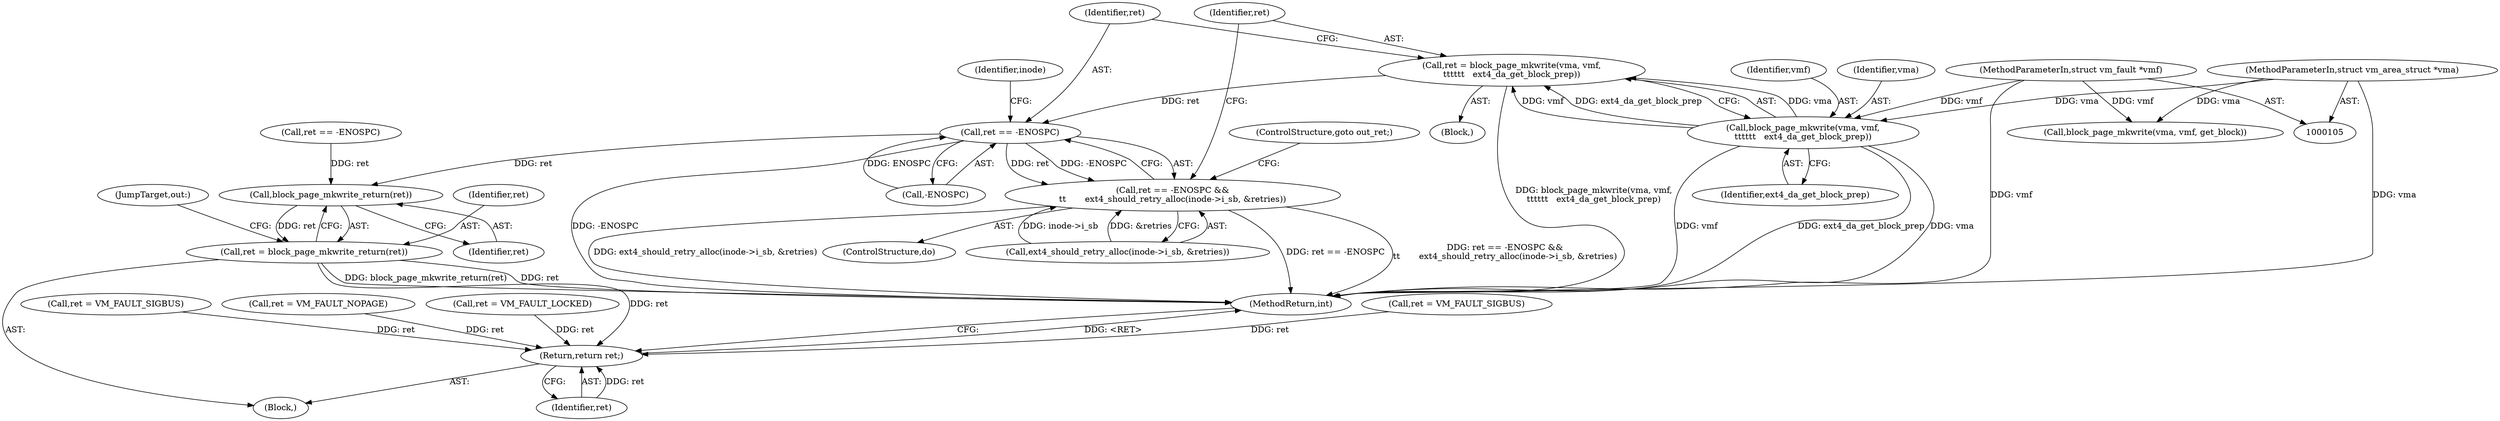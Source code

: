 digraph "0_linux_ea3d7209ca01da209cda6f0dea8be9cc4b7a933b_5@API" {
"1000174" [label="(Call,ret = block_page_mkwrite(vma, vmf,\n\t\t\t\t\t\t   ext4_da_get_block_prep))"];
"1000176" [label="(Call,block_page_mkwrite(vma, vmf,\n\t\t\t\t\t\t   ext4_da_get_block_prep))"];
"1000106" [label="(MethodParameterIn,struct vm_area_struct *vma)"];
"1000107" [label="(MethodParameterIn,struct vm_fault *vmf)"];
"1000181" [label="(Call,ret == -ENOSPC)"];
"1000180" [label="(Call,ret == -ENOSPC &&\n\t\t       ext4_should_retry_alloc(inode->i_sb, &retries))"];
"1000334" [label="(Call,block_page_mkwrite_return(ret))"];
"1000332" [label="(Call,ret = block_page_mkwrite_return(ret))"];
"1000347" [label="(Return,return ret;)"];
"1000191" [label="(ControlStructure,goto out_ret;)"];
"1000106" [label="(MethodParameterIn,struct vm_area_struct *vma)"];
"1000177" [label="(Identifier,vma)"];
"1000176" [label="(Call,block_page_mkwrite(vma, vmf,\n\t\t\t\t\t\t   ext4_da_get_block_prep))"];
"1000183" [label="(Call,-ENOSPC)"];
"1000174" [label="(Call,ret = block_page_mkwrite(vma, vmf,\n\t\t\t\t\t\t   ext4_da_get_block_prep))"];
"1000179" [label="(Identifier,ext4_da_get_block_prep)"];
"1000332" [label="(Call,ret = block_page_mkwrite_return(ret))"];
"1000307" [label="(Call,ret = VM_FAULT_SIGBUS)"];
"1000180" [label="(Call,ret == -ENOSPC &&\n\t\t       ext4_should_retry_alloc(inode->i_sb, &retries))"];
"1000284" [label="(Call,block_page_mkwrite(vma, vmf, get_block))"];
"1000347" [label="(Return,return ret;)"];
"1000187" [label="(Identifier,inode)"];
"1000173" [label="(Block,)"];
"1000336" [label="(JumpTarget,out:)"];
"1000107" [label="(MethodParameterIn,struct vm_fault *vmf)"];
"1000108" [label="(Block,)"];
"1000348" [label="(Identifier,ret)"];
"1000335" [label="(Identifier,ret)"];
"1000181" [label="(Call,ret == -ENOSPC)"];
"1000178" [label="(Identifier,vmf)"];
"1000278" [label="(Call,ret = VM_FAULT_SIGBUS)"];
"1000334" [label="(Call,block_page_mkwrite_return(ret))"];
"1000212" [label="(Call,ret = VM_FAULT_NOPAGE)"];
"1000185" [label="(Call,ext4_should_retry_alloc(inode->i_sb, &retries))"];
"1000175" [label="(Identifier,ret)"];
"1000320" [label="(Call,ret == -ENOSPC)"];
"1000333" [label="(Identifier,ret)"];
"1000250" [label="(Call,ret = VM_FAULT_LOCKED)"];
"1000182" [label="(Identifier,ret)"];
"1000172" [label="(ControlStructure,do)"];
"1000349" [label="(MethodReturn,int)"];
"1000174" -> "1000173"  [label="AST: "];
"1000174" -> "1000176"  [label="CFG: "];
"1000175" -> "1000174"  [label="AST: "];
"1000176" -> "1000174"  [label="AST: "];
"1000182" -> "1000174"  [label="CFG: "];
"1000174" -> "1000349"  [label="DDG: block_page_mkwrite(vma, vmf,\n\t\t\t\t\t\t   ext4_da_get_block_prep)"];
"1000176" -> "1000174"  [label="DDG: vma"];
"1000176" -> "1000174"  [label="DDG: vmf"];
"1000176" -> "1000174"  [label="DDG: ext4_da_get_block_prep"];
"1000174" -> "1000181"  [label="DDG: ret"];
"1000176" -> "1000179"  [label="CFG: "];
"1000177" -> "1000176"  [label="AST: "];
"1000178" -> "1000176"  [label="AST: "];
"1000179" -> "1000176"  [label="AST: "];
"1000176" -> "1000349"  [label="DDG: vmf"];
"1000176" -> "1000349"  [label="DDG: ext4_da_get_block_prep"];
"1000176" -> "1000349"  [label="DDG: vma"];
"1000106" -> "1000176"  [label="DDG: vma"];
"1000107" -> "1000176"  [label="DDG: vmf"];
"1000106" -> "1000105"  [label="AST: "];
"1000106" -> "1000349"  [label="DDG: vma"];
"1000106" -> "1000284"  [label="DDG: vma"];
"1000107" -> "1000105"  [label="AST: "];
"1000107" -> "1000349"  [label="DDG: vmf"];
"1000107" -> "1000284"  [label="DDG: vmf"];
"1000181" -> "1000180"  [label="AST: "];
"1000181" -> "1000183"  [label="CFG: "];
"1000182" -> "1000181"  [label="AST: "];
"1000183" -> "1000181"  [label="AST: "];
"1000187" -> "1000181"  [label="CFG: "];
"1000180" -> "1000181"  [label="CFG: "];
"1000181" -> "1000349"  [label="DDG: -ENOSPC"];
"1000181" -> "1000180"  [label="DDG: ret"];
"1000181" -> "1000180"  [label="DDG: -ENOSPC"];
"1000183" -> "1000181"  [label="DDG: ENOSPC"];
"1000181" -> "1000334"  [label="DDG: ret"];
"1000180" -> "1000172"  [label="AST: "];
"1000180" -> "1000185"  [label="CFG: "];
"1000185" -> "1000180"  [label="AST: "];
"1000175" -> "1000180"  [label="CFG: "];
"1000191" -> "1000180"  [label="CFG: "];
"1000180" -> "1000349"  [label="DDG: ext4_should_retry_alloc(inode->i_sb, &retries)"];
"1000180" -> "1000349"  [label="DDG: ret == -ENOSPC"];
"1000180" -> "1000349"  [label="DDG: ret == -ENOSPC &&\n\t\t       ext4_should_retry_alloc(inode->i_sb, &retries)"];
"1000185" -> "1000180"  [label="DDG: inode->i_sb"];
"1000185" -> "1000180"  [label="DDG: &retries"];
"1000334" -> "1000332"  [label="AST: "];
"1000334" -> "1000335"  [label="CFG: "];
"1000335" -> "1000334"  [label="AST: "];
"1000332" -> "1000334"  [label="CFG: "];
"1000334" -> "1000332"  [label="DDG: ret"];
"1000320" -> "1000334"  [label="DDG: ret"];
"1000332" -> "1000108"  [label="AST: "];
"1000333" -> "1000332"  [label="AST: "];
"1000336" -> "1000332"  [label="CFG: "];
"1000332" -> "1000349"  [label="DDG: block_page_mkwrite_return(ret)"];
"1000332" -> "1000349"  [label="DDG: ret"];
"1000332" -> "1000347"  [label="DDG: ret"];
"1000347" -> "1000108"  [label="AST: "];
"1000347" -> "1000348"  [label="CFG: "];
"1000348" -> "1000347"  [label="AST: "];
"1000349" -> "1000347"  [label="CFG: "];
"1000347" -> "1000349"  [label="DDG: <RET>"];
"1000348" -> "1000347"  [label="DDG: ret"];
"1000212" -> "1000347"  [label="DDG: ret"];
"1000307" -> "1000347"  [label="DDG: ret"];
"1000278" -> "1000347"  [label="DDG: ret"];
"1000250" -> "1000347"  [label="DDG: ret"];
}
